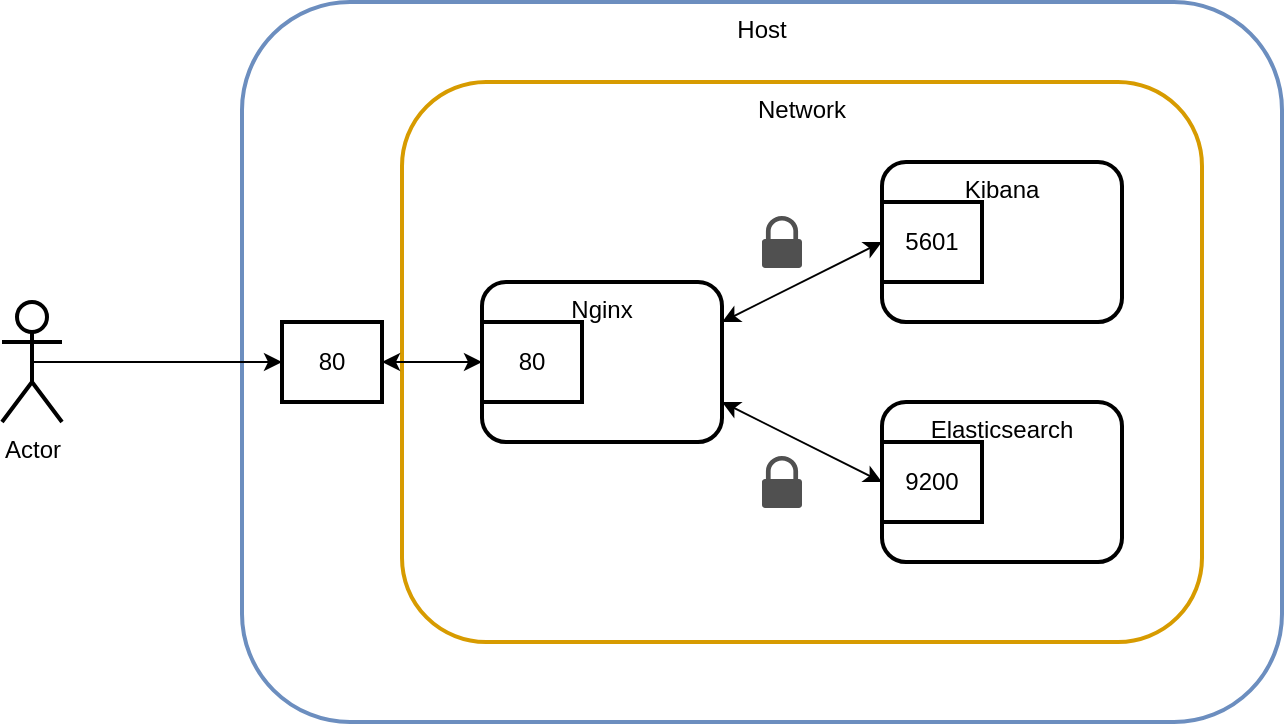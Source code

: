 <mxfile version="12.7.9" type="device"><diagram id="uRRtc-ndxkRXilF17mPW" name="Page-1"><mxGraphModel dx="1408" dy="717" grid="1" gridSize="10" guides="1" tooltips="1" connect="1" arrows="1" fold="1" page="1" pageScale="1" pageWidth="827" pageHeight="1169" math="0" shadow="0"><root><mxCell id="0"/><mxCell id="1" parent="0"/><mxCell id="tl5ZBaAu92SZdkP8k74m-1" value="Host" style="rounded=1;whiteSpace=wrap;html=1;fillColor=none;strokeColor=#6c8ebf;strokeWidth=2;align=center;verticalAlign=top;" vertex="1" parent="1"><mxGeometry x="160" y="80" width="520" height="360" as="geometry"/></mxCell><mxCell id="tl5ZBaAu92SZdkP8k74m-2" value="Network" style="rounded=1;whiteSpace=wrap;html=1;strokeWidth=2;fillColor=none;align=center;strokeColor=#d79b00;gradientColor=none;verticalAlign=top;" vertex="1" parent="1"><mxGeometry x="240" y="120" width="400" height="280" as="geometry"/></mxCell><mxCell id="tl5ZBaAu92SZdkP8k74m-3" value="Actor" style="shape=umlActor;verticalLabelPosition=bottom;labelBackgroundColor=#ffffff;verticalAlign=top;html=1;outlineConnect=0;strokeWidth=2;fillColor=none;gradientColor=none;align=center;" vertex="1" parent="1"><mxGeometry x="40" y="230" width="30" height="60" as="geometry"/></mxCell><mxCell id="tl5ZBaAu92SZdkP8k74m-4" value="" style="endArrow=classic;html=1;exitX=0.5;exitY=0.5;exitDx=0;exitDy=0;exitPerimeter=0;" edge="1" parent="1" source="tl5ZBaAu92SZdkP8k74m-3" target="tl5ZBaAu92SZdkP8k74m-5"><mxGeometry width="50" height="50" relative="1" as="geometry"><mxPoint x="390" y="390" as="sourcePoint"/><mxPoint x="440" y="340" as="targetPoint"/></mxGeometry></mxCell><mxCell id="tl5ZBaAu92SZdkP8k74m-5" value="80" style="rounded=0;whiteSpace=wrap;html=1;strokeWidth=2;fillColor=none;gradientColor=none;align=center;" vertex="1" parent="1"><mxGeometry x="180" y="240" width="50" height="40" as="geometry"/></mxCell><mxCell id="tl5ZBaAu92SZdkP8k74m-6" value="Nginx" style="rounded=1;whiteSpace=wrap;html=1;strokeWidth=2;fillColor=none;gradientColor=none;align=center;verticalAlign=top;" vertex="1" parent="1"><mxGeometry x="280" y="220" width="120" height="80" as="geometry"/></mxCell><mxCell id="tl5ZBaAu92SZdkP8k74m-7" value="Kibana" style="rounded=1;whiteSpace=wrap;html=1;strokeWidth=2;fillColor=none;gradientColor=none;align=center;verticalAlign=top;" vertex="1" parent="1"><mxGeometry x="480" y="160" width="120" height="80" as="geometry"/></mxCell><mxCell id="tl5ZBaAu92SZdkP8k74m-8" value="Elasticsearch" style="rounded=1;whiteSpace=wrap;html=1;strokeWidth=2;fillColor=none;gradientColor=none;align=center;verticalAlign=top;" vertex="1" parent="1"><mxGeometry x="480" y="280" width="120" height="80" as="geometry"/></mxCell><mxCell id="tl5ZBaAu92SZdkP8k74m-9" value="80" style="rounded=0;whiteSpace=wrap;html=1;strokeWidth=2;fillColor=none;gradientColor=none;align=center;" vertex="1" parent="1"><mxGeometry x="280" y="240" width="50" height="40" as="geometry"/></mxCell><mxCell id="tl5ZBaAu92SZdkP8k74m-10" value="5601" style="rounded=0;whiteSpace=wrap;html=1;strokeWidth=2;fillColor=none;gradientColor=none;align=center;" vertex="1" parent="1"><mxGeometry x="480" y="180" width="50" height="40" as="geometry"/></mxCell><mxCell id="tl5ZBaAu92SZdkP8k74m-11" value="9200" style="rounded=0;whiteSpace=wrap;html=1;strokeWidth=2;fillColor=none;gradientColor=none;align=center;" vertex="1" parent="1"><mxGeometry x="480" y="300" width="50" height="40" as="geometry"/></mxCell><mxCell id="tl5ZBaAu92SZdkP8k74m-12" value="" style="endArrow=classic;html=1;exitX=1;exitY=0.5;exitDx=0;exitDy=0;entryX=0;entryY=0.5;entryDx=0;entryDy=0;startArrow=classic;startFill=1;" edge="1" parent="1" source="tl5ZBaAu92SZdkP8k74m-5" target="tl5ZBaAu92SZdkP8k74m-9"><mxGeometry width="50" height="50" relative="1" as="geometry"><mxPoint x="390" y="390" as="sourcePoint"/><mxPoint x="440" y="340" as="targetPoint"/></mxGeometry></mxCell><mxCell id="tl5ZBaAu92SZdkP8k74m-13" value="" style="endArrow=classic;html=1;exitX=1;exitY=0.25;exitDx=0;exitDy=0;entryX=0;entryY=0.5;entryDx=0;entryDy=0;startArrow=classic;startFill=1;" edge="1" parent="1" source="tl5ZBaAu92SZdkP8k74m-6" target="tl5ZBaAu92SZdkP8k74m-10"><mxGeometry width="50" height="50" relative="1" as="geometry"><mxPoint x="395" y="199.5" as="sourcePoint"/><mxPoint x="445" y="199.5" as="targetPoint"/></mxGeometry></mxCell><mxCell id="tl5ZBaAu92SZdkP8k74m-14" value="" style="endArrow=classic;html=1;exitX=1;exitY=0.75;exitDx=0;exitDy=0;entryX=0;entryY=0.5;entryDx=0;entryDy=0;startArrow=classic;startFill=1;" edge="1" parent="1" source="tl5ZBaAu92SZdkP8k74m-6" target="tl5ZBaAu92SZdkP8k74m-11"><mxGeometry width="50" height="50" relative="1" as="geometry"><mxPoint x="364" y="340" as="sourcePoint"/><mxPoint x="414" y="340" as="targetPoint"/></mxGeometry></mxCell><mxCell id="tl5ZBaAu92SZdkP8k74m-15" value="" style="pointerEvents=1;shadow=0;dashed=0;html=1;strokeColor=none;fillColor=#505050;labelPosition=center;verticalLabelPosition=bottom;verticalAlign=top;outlineConnect=0;align=center;shape=mxgraph.office.security.lock_protected;" vertex="1" parent="1"><mxGeometry x="420" y="187" width="20" height="26" as="geometry"/></mxCell><mxCell id="tl5ZBaAu92SZdkP8k74m-16" value="" style="pointerEvents=1;shadow=0;dashed=0;html=1;strokeColor=none;fillColor=#505050;labelPosition=center;verticalLabelPosition=bottom;verticalAlign=top;outlineConnect=0;align=center;shape=mxgraph.office.security.lock_protected;" vertex="1" parent="1"><mxGeometry x="420" y="307" width="20" height="26" as="geometry"/></mxCell></root></mxGraphModel></diagram></mxfile>